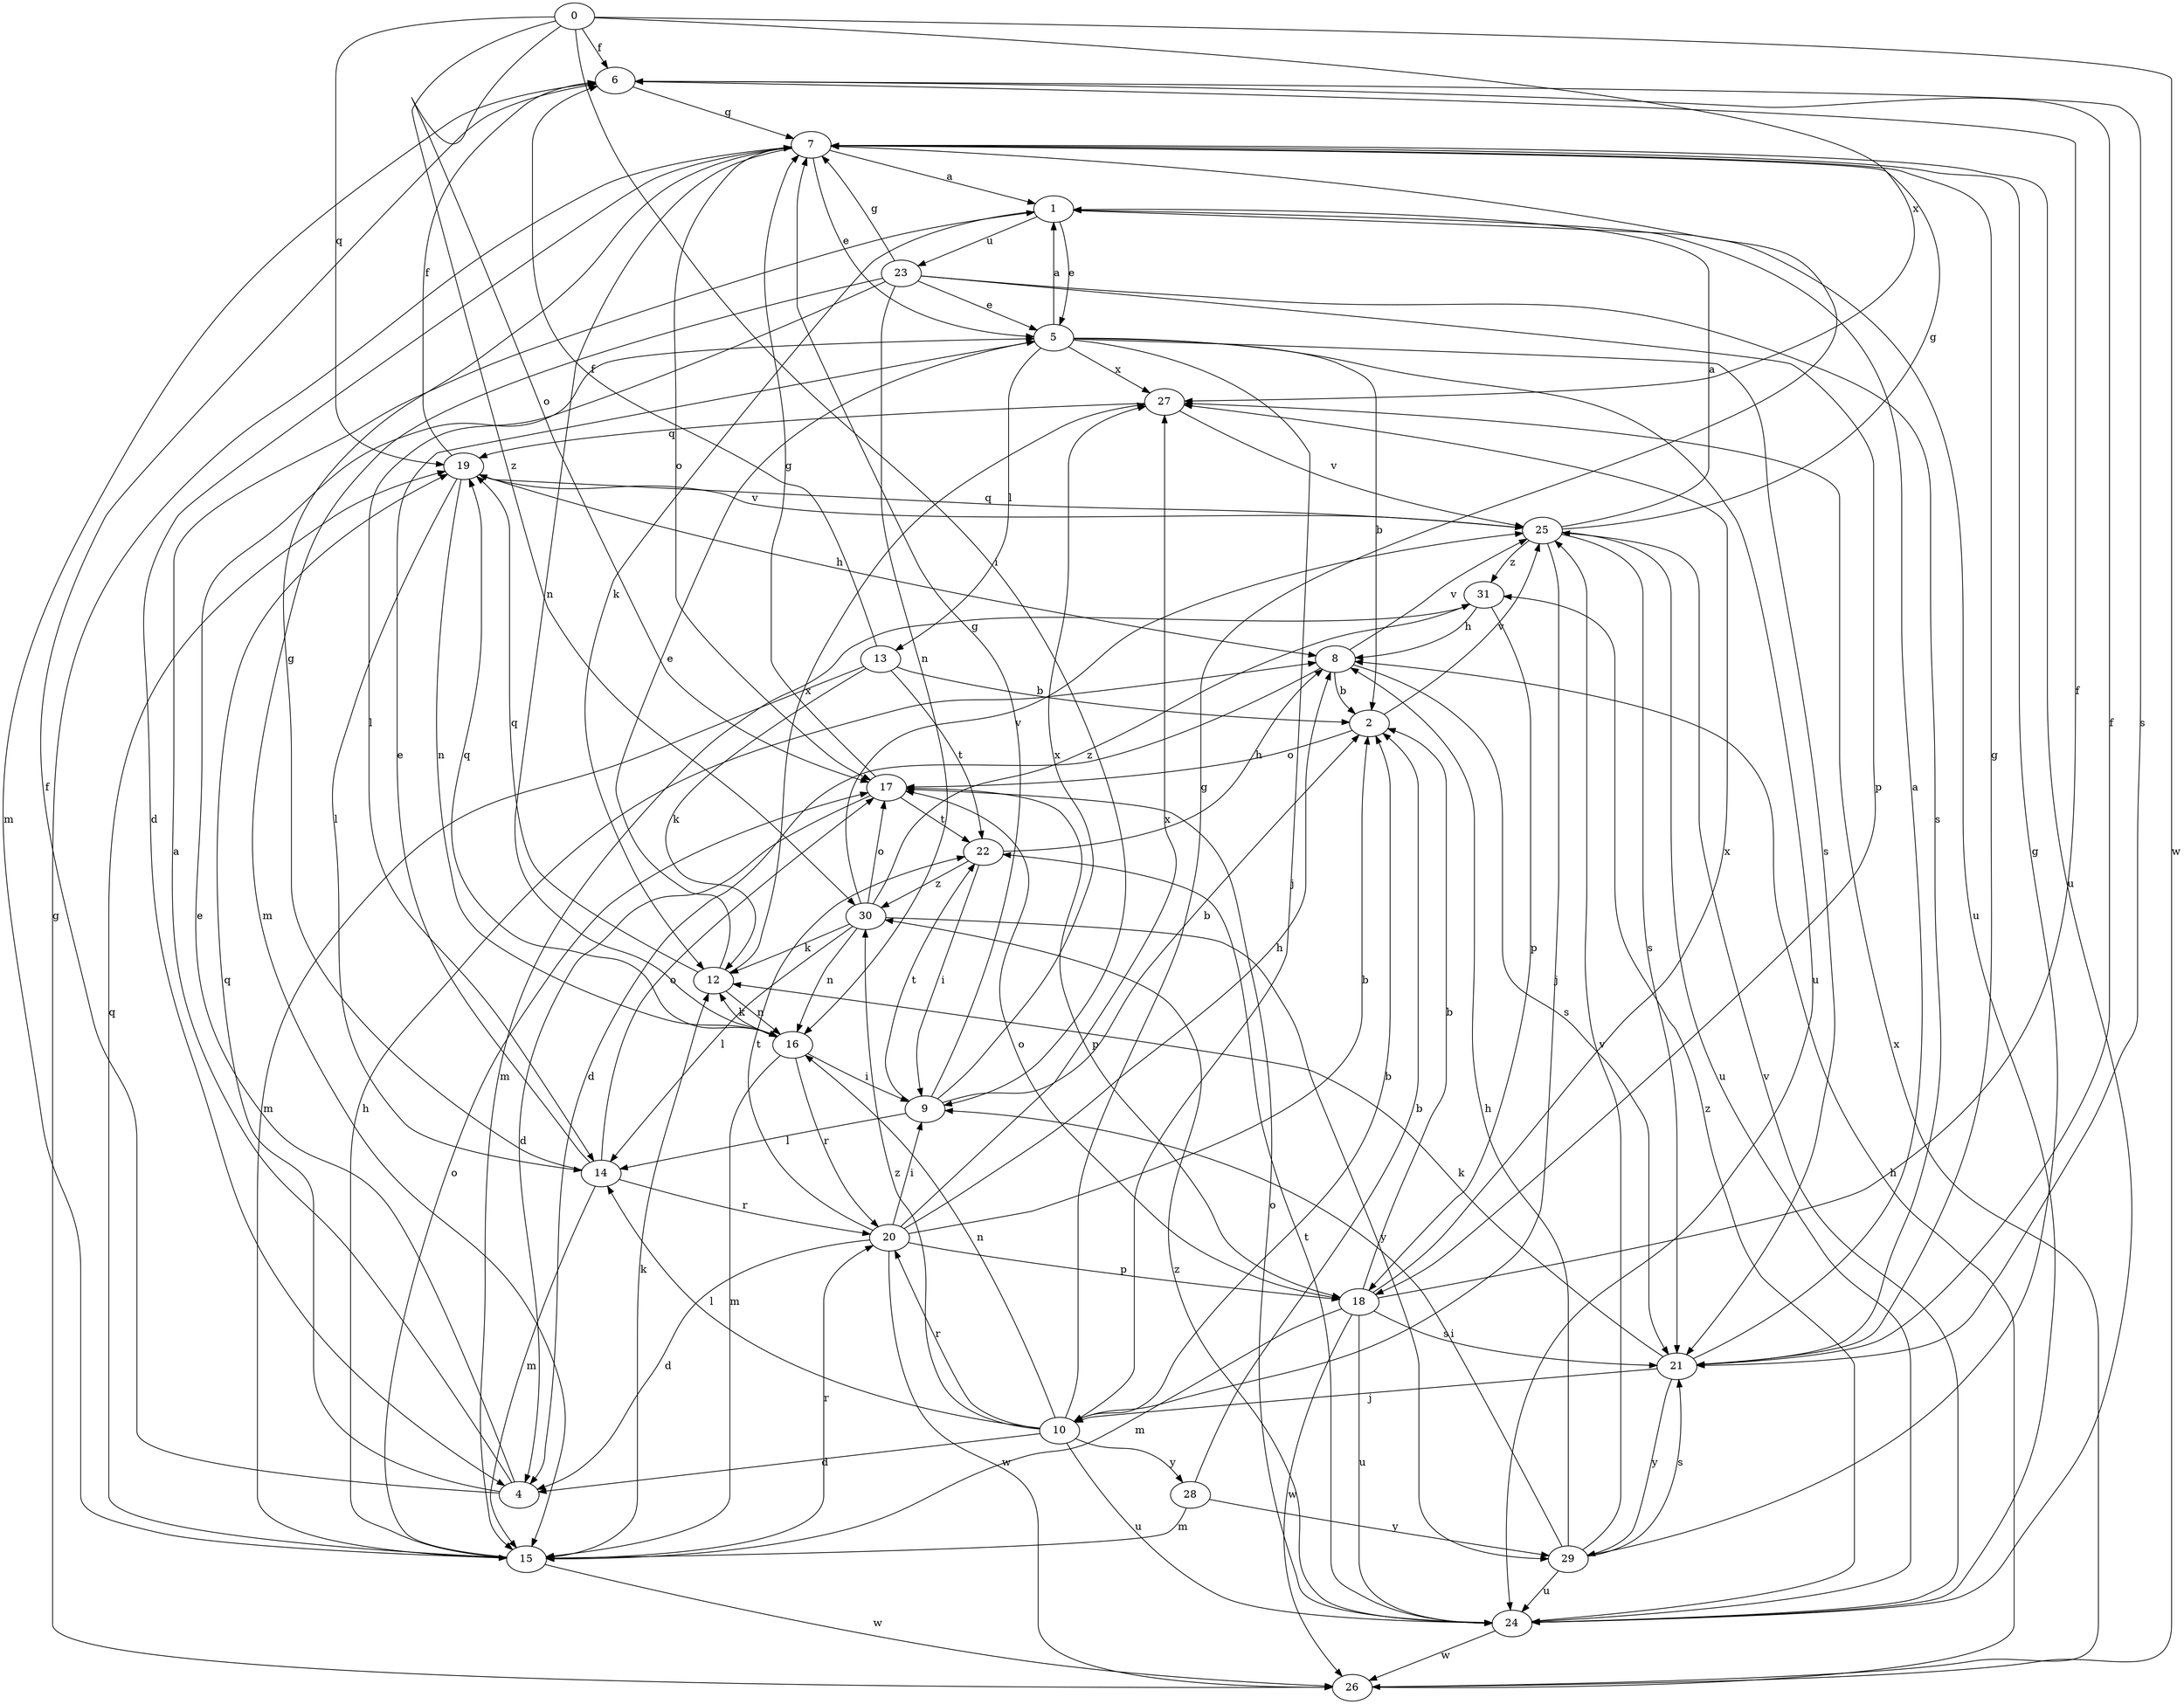 strict digraph  {
0;
1;
2;
4;
5;
6;
7;
8;
9;
10;
12;
13;
14;
15;
16;
17;
18;
19;
20;
21;
22;
23;
24;
25;
26;
27;
28;
29;
30;
31;
0 -> 6  [label=f];
0 -> 9  [label=i];
0 -> 17  [label=o];
0 -> 19  [label=q];
0 -> 26  [label=w];
0 -> 27  [label=x];
0 -> 30  [label=z];
1 -> 5  [label=e];
1 -> 12  [label=k];
1 -> 23  [label=u];
1 -> 24  [label=u];
2 -> 17  [label=o];
2 -> 25  [label=v];
4 -> 1  [label=a];
4 -> 5  [label=e];
4 -> 6  [label=f];
4 -> 19  [label=q];
5 -> 1  [label=a];
5 -> 2  [label=b];
5 -> 10  [label=j];
5 -> 13  [label=l];
5 -> 21  [label=s];
5 -> 24  [label=u];
5 -> 27  [label=x];
6 -> 7  [label=g];
6 -> 15  [label=m];
6 -> 21  [label=s];
7 -> 1  [label=a];
7 -> 4  [label=d];
7 -> 5  [label=e];
7 -> 16  [label=n];
7 -> 17  [label=o];
7 -> 24  [label=u];
8 -> 2  [label=b];
8 -> 4  [label=d];
8 -> 21  [label=s];
8 -> 25  [label=v];
9 -> 2  [label=b];
9 -> 7  [label=g];
9 -> 14  [label=l];
9 -> 22  [label=t];
9 -> 27  [label=x];
10 -> 2  [label=b];
10 -> 4  [label=d];
10 -> 7  [label=g];
10 -> 14  [label=l];
10 -> 16  [label=n];
10 -> 20  [label=r];
10 -> 24  [label=u];
10 -> 28  [label=y];
10 -> 30  [label=z];
12 -> 5  [label=e];
12 -> 16  [label=n];
12 -> 19  [label=q];
12 -> 27  [label=x];
13 -> 2  [label=b];
13 -> 6  [label=f];
13 -> 12  [label=k];
13 -> 15  [label=m];
13 -> 22  [label=t];
14 -> 5  [label=e];
14 -> 7  [label=g];
14 -> 15  [label=m];
14 -> 17  [label=o];
14 -> 20  [label=r];
15 -> 8  [label=h];
15 -> 12  [label=k];
15 -> 17  [label=o];
15 -> 19  [label=q];
15 -> 20  [label=r];
15 -> 26  [label=w];
16 -> 9  [label=i];
16 -> 12  [label=k];
16 -> 15  [label=m];
16 -> 19  [label=q];
16 -> 20  [label=r];
17 -> 4  [label=d];
17 -> 7  [label=g];
17 -> 18  [label=p];
17 -> 22  [label=t];
18 -> 2  [label=b];
18 -> 6  [label=f];
18 -> 15  [label=m];
18 -> 17  [label=o];
18 -> 21  [label=s];
18 -> 24  [label=u];
18 -> 26  [label=w];
18 -> 27  [label=x];
19 -> 6  [label=f];
19 -> 8  [label=h];
19 -> 14  [label=l];
19 -> 16  [label=n];
19 -> 25  [label=v];
20 -> 2  [label=b];
20 -> 4  [label=d];
20 -> 8  [label=h];
20 -> 9  [label=i];
20 -> 18  [label=p];
20 -> 22  [label=t];
20 -> 26  [label=w];
20 -> 27  [label=x];
21 -> 1  [label=a];
21 -> 6  [label=f];
21 -> 7  [label=g];
21 -> 10  [label=j];
21 -> 12  [label=k];
21 -> 29  [label=y];
22 -> 8  [label=h];
22 -> 9  [label=i];
22 -> 30  [label=z];
23 -> 5  [label=e];
23 -> 7  [label=g];
23 -> 14  [label=l];
23 -> 15  [label=m];
23 -> 16  [label=n];
23 -> 18  [label=p];
23 -> 21  [label=s];
24 -> 17  [label=o];
24 -> 22  [label=t];
24 -> 25  [label=v];
24 -> 26  [label=w];
24 -> 30  [label=z];
24 -> 31  [label=z];
25 -> 1  [label=a];
25 -> 7  [label=g];
25 -> 10  [label=j];
25 -> 19  [label=q];
25 -> 21  [label=s];
25 -> 24  [label=u];
25 -> 31  [label=z];
26 -> 7  [label=g];
26 -> 8  [label=h];
26 -> 27  [label=x];
27 -> 19  [label=q];
27 -> 25  [label=v];
28 -> 2  [label=b];
28 -> 15  [label=m];
28 -> 29  [label=y];
29 -> 7  [label=g];
29 -> 8  [label=h];
29 -> 9  [label=i];
29 -> 21  [label=s];
29 -> 24  [label=u];
29 -> 25  [label=v];
30 -> 12  [label=k];
30 -> 14  [label=l];
30 -> 16  [label=n];
30 -> 17  [label=o];
30 -> 25  [label=v];
30 -> 29  [label=y];
30 -> 31  [label=z];
31 -> 8  [label=h];
31 -> 15  [label=m];
31 -> 18  [label=p];
}
